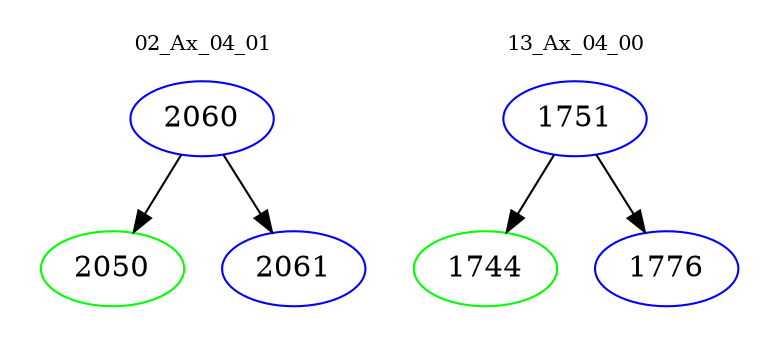 digraph{
subgraph cluster_0 {
color = white
label = "02_Ax_04_01";
fontsize=10;
T0_2060 [label="2060", color="blue"]
T0_2060 -> T0_2050 [color="black"]
T0_2050 [label="2050", color="green"]
T0_2060 -> T0_2061 [color="black"]
T0_2061 [label="2061", color="blue"]
}
subgraph cluster_1 {
color = white
label = "13_Ax_04_00";
fontsize=10;
T1_1751 [label="1751", color="blue"]
T1_1751 -> T1_1744 [color="black"]
T1_1744 [label="1744", color="green"]
T1_1751 -> T1_1776 [color="black"]
T1_1776 [label="1776", color="blue"]
}
}
